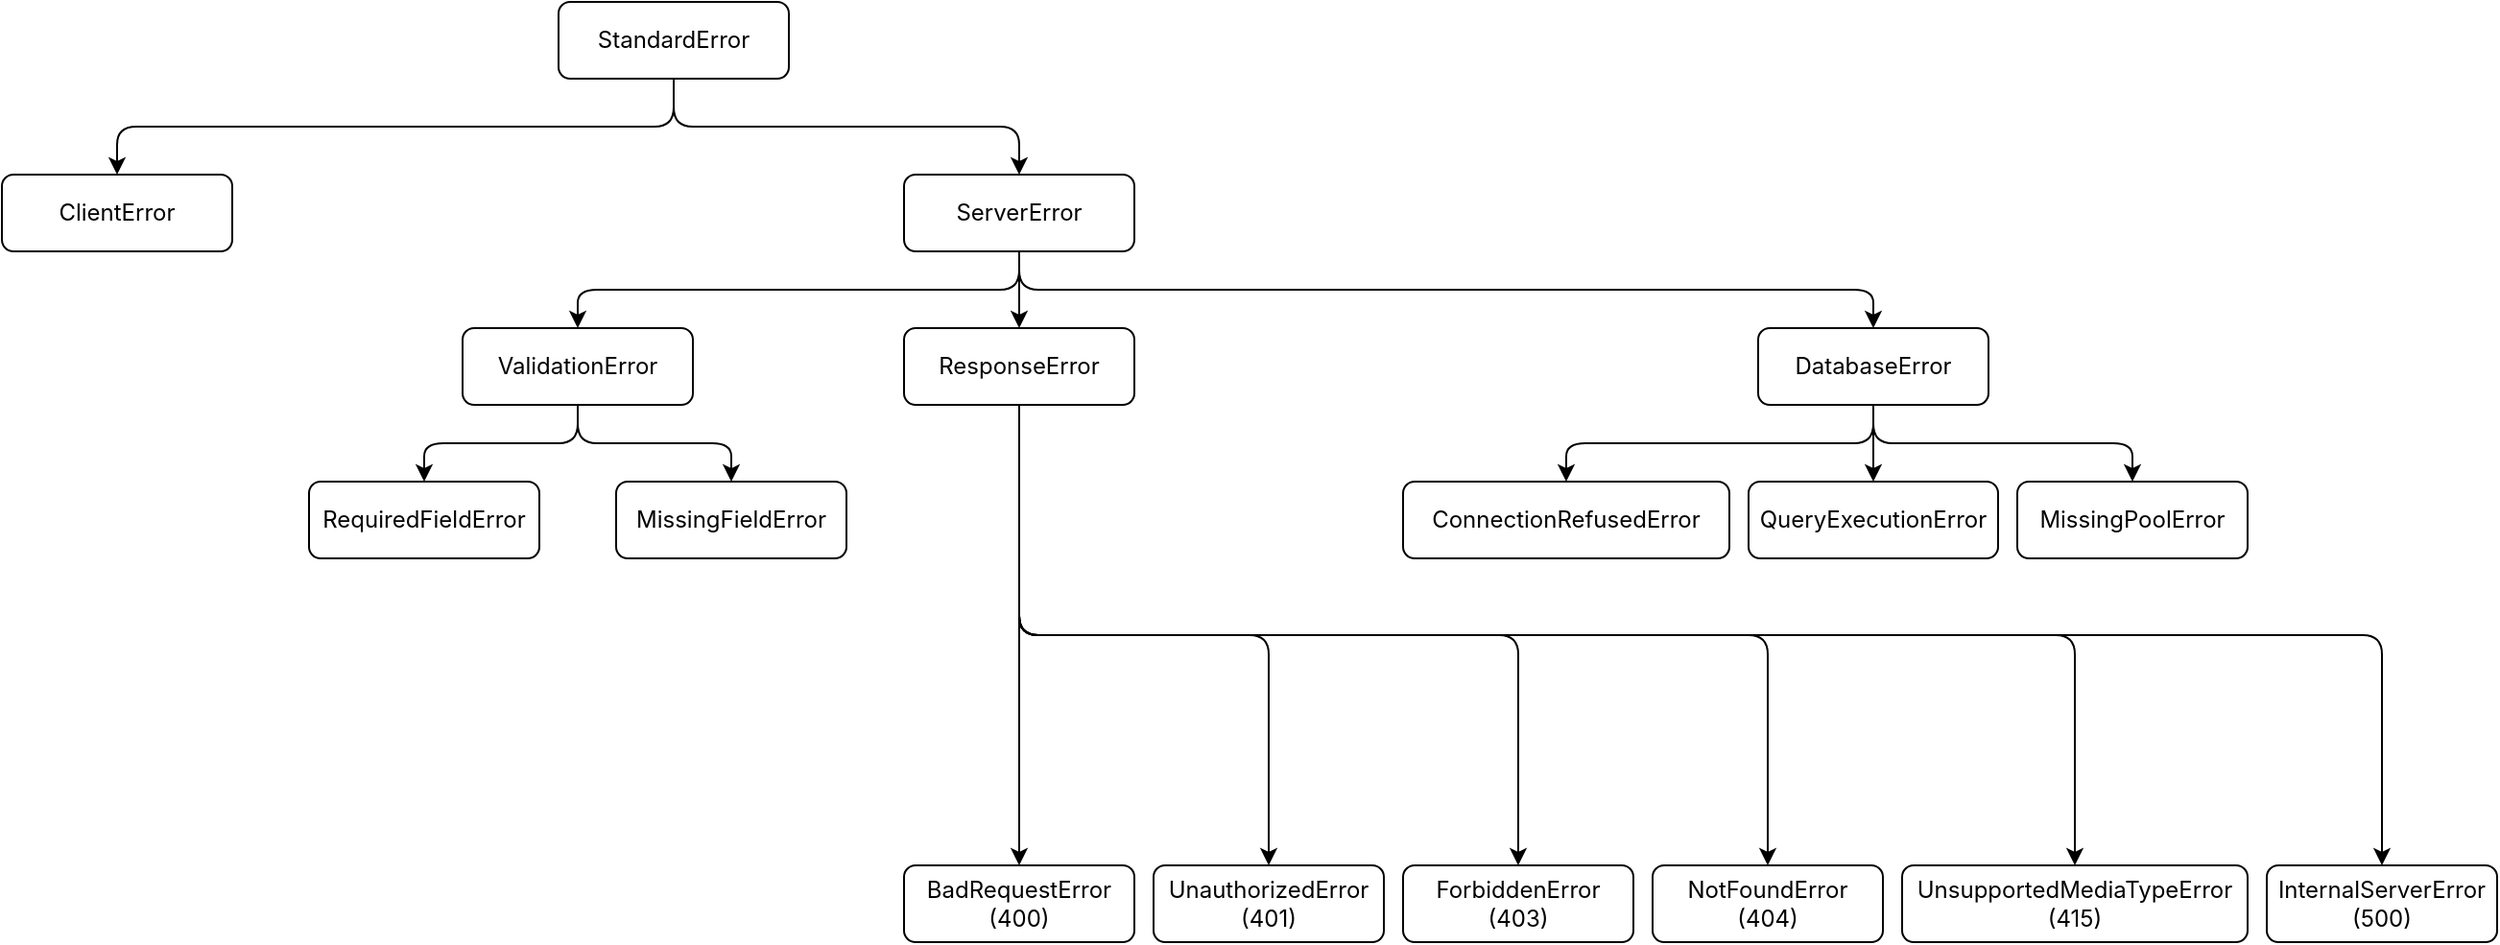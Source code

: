 <mxfile>
    <diagram id="JwyBJS-rGlmND_TqnOiJ" name="Page-1">
        <mxGraphModel dx="558" dy="433" grid="1" gridSize="10" guides="1" tooltips="1" connect="1" arrows="1" fold="1" page="1" pageScale="1" pageWidth="850" pageHeight="1100" math="0" shadow="0">
            <root>
                <mxCell id="0"/>
                <mxCell id="1" parent="0"/>
                <mxCell id="36" style="edgeStyle=elbowEdgeStyle;html=1;entryX=0.5;entryY=0;entryDx=0;entryDy=0;shadow=0;rounded=1;elbow=vertical;" parent="1" source="2" target="5" edge="1">
                    <mxGeometry relative="1" as="geometry"/>
                </mxCell>
                <mxCell id="47" style="edgeStyle=elbowEdgeStyle;rounded=1;html=1;entryX=0.5;entryY=0;entryDx=0;entryDy=0;shadow=0;elbow=vertical;" parent="1" source="2" target="4" edge="1">
                    <mxGeometry relative="1" as="geometry"/>
                </mxCell>
                <mxCell id="2" value="StandardError" style="rounded=1;whiteSpace=wrap;html=1;fontFamily=Inter;fontSource=https%3A%2F%2Ffonts.googleapis.com%2Fcss%3Ffamily%3DInter;shadow=0;" parent="1" vertex="1">
                    <mxGeometry x="450" y="30" width="120" height="40" as="geometry"/>
                </mxCell>
                <mxCell id="4" value="ClientError" style="rounded=1;whiteSpace=wrap;html=1;fontFamily=Inter;fontSource=https%3A%2F%2Ffonts.googleapis.com%2Fcss%3Ffamily%3DInter;shadow=0;" parent="1" vertex="1">
                    <mxGeometry x="160" y="120" width="120" height="40" as="geometry"/>
                </mxCell>
                <mxCell id="37" style="edgeStyle=elbowEdgeStyle;html=1;entryX=0.5;entryY=0;entryDx=0;entryDy=0;shadow=0;rounded=1;elbow=vertical;" parent="1" source="5" target="14" edge="1">
                    <mxGeometry relative="1" as="geometry"/>
                </mxCell>
                <mxCell id="38" style="edgeStyle=elbowEdgeStyle;html=1;entryX=0.5;entryY=0;entryDx=0;entryDy=0;shadow=0;rounded=1;elbow=vertical;" parent="1" source="5" target="25" edge="1">
                    <mxGeometry relative="1" as="geometry"/>
                </mxCell>
                <mxCell id="39" style="edgeStyle=elbowEdgeStyle;html=1;entryX=0.5;entryY=0;entryDx=0;entryDy=0;shadow=0;rounded=1;elbow=vertical;" parent="1" source="5" target="11" edge="1">
                    <mxGeometry relative="1" as="geometry"/>
                </mxCell>
                <mxCell id="5" value="ServerError" style="rounded=1;whiteSpace=wrap;html=1;fontFamily=Inter;fontSource=https%3A%2F%2Ffonts.googleapis.com%2Fcss%3Ffamily%3DInter;shadow=0;" parent="1" vertex="1">
                    <mxGeometry x="630" y="120" width="120" height="40" as="geometry"/>
                </mxCell>
                <mxCell id="42" style="edgeStyle=elbowEdgeStyle;rounded=1;html=1;shadow=0;elbow=vertical;" parent="1" source="11" target="16" edge="1">
                    <mxGeometry relative="1" as="geometry"/>
                </mxCell>
                <mxCell id="66" value="" style="edgeStyle=elbowEdgeStyle;html=1;elbow=vertical;" parent="1" source="11" target="65" edge="1">
                    <mxGeometry relative="1" as="geometry"/>
                </mxCell>
                <mxCell id="11" value="ValidationError" style="whiteSpace=wrap;html=1;rounded=1;fontFamily=Inter;fontSource=https%3A%2F%2Ffonts.googleapis.com%2Fcss%3Ffamily%3DInter;shadow=0;" parent="1" vertex="1">
                    <mxGeometry x="400" y="200" width="120" height="40" as="geometry"/>
                </mxCell>
                <mxCell id="40" style="edgeStyle=elbowEdgeStyle;rounded=1;html=1;shadow=0;elbow=vertical;" parent="1" source="14" target="20" edge="1">
                    <mxGeometry relative="1" as="geometry"/>
                </mxCell>
                <mxCell id="41" style="edgeStyle=elbowEdgeStyle;rounded=1;html=1;entryX=0.5;entryY=0;entryDx=0;entryDy=0;shadow=0;elbow=vertical;" parent="1" source="14" target="18" edge="1">
                    <mxGeometry relative="1" as="geometry"/>
                </mxCell>
                <mxCell id="44" value="" style="edgeStyle=elbowEdgeStyle;rounded=1;html=1;shadow=0;elbow=vertical;" parent="1" source="14" target="43" edge="1">
                    <mxGeometry relative="1" as="geometry"/>
                </mxCell>
                <mxCell id="50" value="" style="edgeStyle=elbowEdgeStyle;rounded=1;html=1;shadow=0;elbow=vertical;" parent="1" source="14" target="49" edge="1">
                    <mxGeometry relative="1" as="geometry"/>
                </mxCell>
                <mxCell id="52" style="edgeStyle=elbowEdgeStyle;rounded=1;html=1;entryX=0.5;entryY=0;entryDx=0;entryDy=0;shadow=0;elbow=vertical;" parent="1" source="14" target="51" edge="1">
                    <mxGeometry relative="1" as="geometry"/>
                </mxCell>
                <mxCell id="54" value="" style="edgeStyle=elbowEdgeStyle;rounded=1;html=1;shadow=0;elbow=vertical;" parent="1" source="14" target="53" edge="1">
                    <mxGeometry relative="1" as="geometry"/>
                </mxCell>
                <mxCell id="14" value="ResponseError" style="whiteSpace=wrap;html=1;rounded=1;fontFamily=Inter;fontSource=https%3A%2F%2Ffonts.googleapis.com%2Fcss%3Ffamily%3DInter;shadow=0;" parent="1" vertex="1">
                    <mxGeometry x="630" y="200" width="120" height="40" as="geometry"/>
                </mxCell>
                <mxCell id="16" value="RequiredFieldError" style="whiteSpace=wrap;html=1;rounded=1;fontFamily=Inter;fontSource=https%3A%2F%2Ffonts.googleapis.com%2Fcss%3Ffamily%3DInter;shadow=0;" parent="1" vertex="1">
                    <mxGeometry x="320" y="280" width="120" height="40" as="geometry"/>
                </mxCell>
                <mxCell id="18" value="BadRequestError&lt;br&gt;(400)" style="whiteSpace=wrap;html=1;rounded=1;fontFamily=Inter;fontSource=https%3A%2F%2Ffonts.googleapis.com%2Fcss%3Ffamily%3DInter;shadow=0;" parent="1" vertex="1">
                    <mxGeometry x="630" y="480" width="120" height="40" as="geometry"/>
                </mxCell>
                <mxCell id="20" value="UnauthorizedError&lt;br&gt;(401)" style="whiteSpace=wrap;html=1;rounded=1;fontFamily=Inter;fontSource=https%3A%2F%2Ffonts.googleapis.com%2Fcss%3Ffamily%3DInter;shadow=0;" parent="1" vertex="1">
                    <mxGeometry x="760" y="480" width="120" height="40" as="geometry"/>
                </mxCell>
                <mxCell id="56" value="" style="edgeStyle=elbowEdgeStyle;rounded=1;html=1;shadow=0;elbow=vertical;" parent="1" source="25" target="55" edge="1">
                    <mxGeometry relative="1" as="geometry"/>
                </mxCell>
                <mxCell id="61" value="" style="edgeStyle=elbowEdgeStyle;rounded=1;html=1;shadow=0;elbow=vertical;" parent="1" source="25" target="60" edge="1">
                    <mxGeometry relative="1" as="geometry"/>
                </mxCell>
                <mxCell id="63" value="" style="edgeStyle=elbowEdgeStyle;rounded=1;html=1;shadow=0;elbow=vertical;" parent="1" source="25" target="62" edge="1">
                    <mxGeometry relative="1" as="geometry"/>
                </mxCell>
                <mxCell id="25" value="DatabaseError" style="rounded=1;whiteSpace=wrap;html=1;fontFamily=Inter;fontSource=https%3A%2F%2Ffonts.googleapis.com%2Fcss%3Ffamily%3DInter;shadow=0;" parent="1" vertex="1">
                    <mxGeometry x="1075" y="200" width="120" height="40" as="geometry"/>
                </mxCell>
                <mxCell id="43" value="InternalServerError&lt;br&gt;(500)" style="whiteSpace=wrap;html=1;rounded=1;fontFamily=Inter;fontSource=https%3A%2F%2Ffonts.googleapis.com%2Fcss%3Ffamily%3DInter;shadow=0;" parent="1" vertex="1">
                    <mxGeometry x="1340" y="480" width="120" height="40" as="geometry"/>
                </mxCell>
                <mxCell id="49" value="NotFoundError (404)" style="whiteSpace=wrap;html=1;rounded=1;fontFamily=Inter;fontSource=https%3A%2F%2Ffonts.googleapis.com%2Fcss%3Ffamily%3DInter;shadow=0;" parent="1" vertex="1">
                    <mxGeometry x="1020" y="480" width="120" height="40" as="geometry"/>
                </mxCell>
                <mxCell id="51" value="ForbiddenError (403)" style="whiteSpace=wrap;html=1;rounded=1;fontFamily=Inter;fontSource=https%3A%2F%2Ffonts.googleapis.com%2Fcss%3Ffamily%3DInter;shadow=0;" parent="1" vertex="1">
                    <mxGeometry x="890" y="480" width="120" height="40" as="geometry"/>
                </mxCell>
                <mxCell id="53" value="UnsupportedMediaTypeError&lt;br&gt;(415)" style="whiteSpace=wrap;html=1;rounded=1;fontFamily=Inter;fontSource=https%3A%2F%2Ffonts.googleapis.com%2Fcss%3Ffamily%3DInter;shadow=0;" parent="1" vertex="1">
                    <mxGeometry x="1150" y="480" width="180" height="40" as="geometry"/>
                </mxCell>
                <mxCell id="55" value="ConnectionRefusedError" style="rounded=1;whiteSpace=wrap;html=1;fontFamily=Inter;fontSource=https%3A%2F%2Ffonts.googleapis.com%2Fcss%3Ffamily%3DInter;shadow=0;" parent="1" vertex="1">
                    <mxGeometry x="890" y="280" width="170" height="40" as="geometry"/>
                </mxCell>
                <mxCell id="60" value="QueryExecutionError" style="rounded=1;whiteSpace=wrap;html=1;fontFamily=Inter;fontSource=https%3A%2F%2Ffonts.googleapis.com%2Fcss%3Ffamily%3DInter;shadow=0;" parent="1" vertex="1">
                    <mxGeometry x="1070" y="280" width="130" height="40" as="geometry"/>
                </mxCell>
                <mxCell id="62" value="MissingPoolError" style="rounded=1;whiteSpace=wrap;html=1;fontFamily=Inter;fontSource=https%3A%2F%2Ffonts.googleapis.com%2Fcss%3Ffamily%3DInter;shadow=0;" parent="1" vertex="1">
                    <mxGeometry x="1210" y="280" width="120" height="40" as="geometry"/>
                </mxCell>
                <mxCell id="65" value="MissingFieldError" style="whiteSpace=wrap;html=1;rounded=1;fontFamily=Inter;fontSource=https%3A%2F%2Ffonts.googleapis.com%2Fcss%3Ffamily%3DInter;shadow=0;" parent="1" vertex="1">
                    <mxGeometry x="480" y="280" width="120" height="40" as="geometry"/>
                </mxCell>
            </root>
        </mxGraphModel>
    </diagram>
</mxfile>